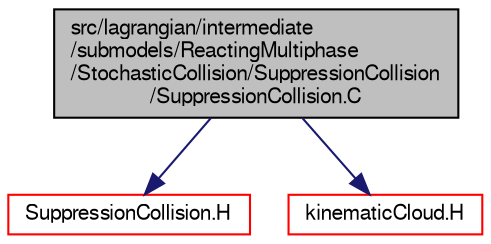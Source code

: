 digraph "src/lagrangian/intermediate/submodels/ReactingMultiphase/StochasticCollision/SuppressionCollision/SuppressionCollision.C"
{
  bgcolor="transparent";
  edge [fontname="FreeSans",fontsize="10",labelfontname="FreeSans",labelfontsize="10"];
  node [fontname="FreeSans",fontsize="10",shape=record];
  Node0 [label="src/lagrangian/intermediate\l/submodels/ReactingMultiphase\l/StochasticCollision/SuppressionCollision\l/SuppressionCollision.C",height=0.2,width=0.4,color="black", fillcolor="grey75", style="filled", fontcolor="black"];
  Node0 -> Node1 [color="midnightblue",fontsize="10",style="solid",fontname="FreeSans"];
  Node1 [label="SuppressionCollision.H",height=0.2,width=0.4,color="red",URL="$a06296.html"];
  Node0 -> Node89 [color="midnightblue",fontsize="10",style="solid",fontname="FreeSans"];
  Node89 [label="kinematicCloud.H",height=0.2,width=0.4,color="red",URL="$a05141.html"];
}
